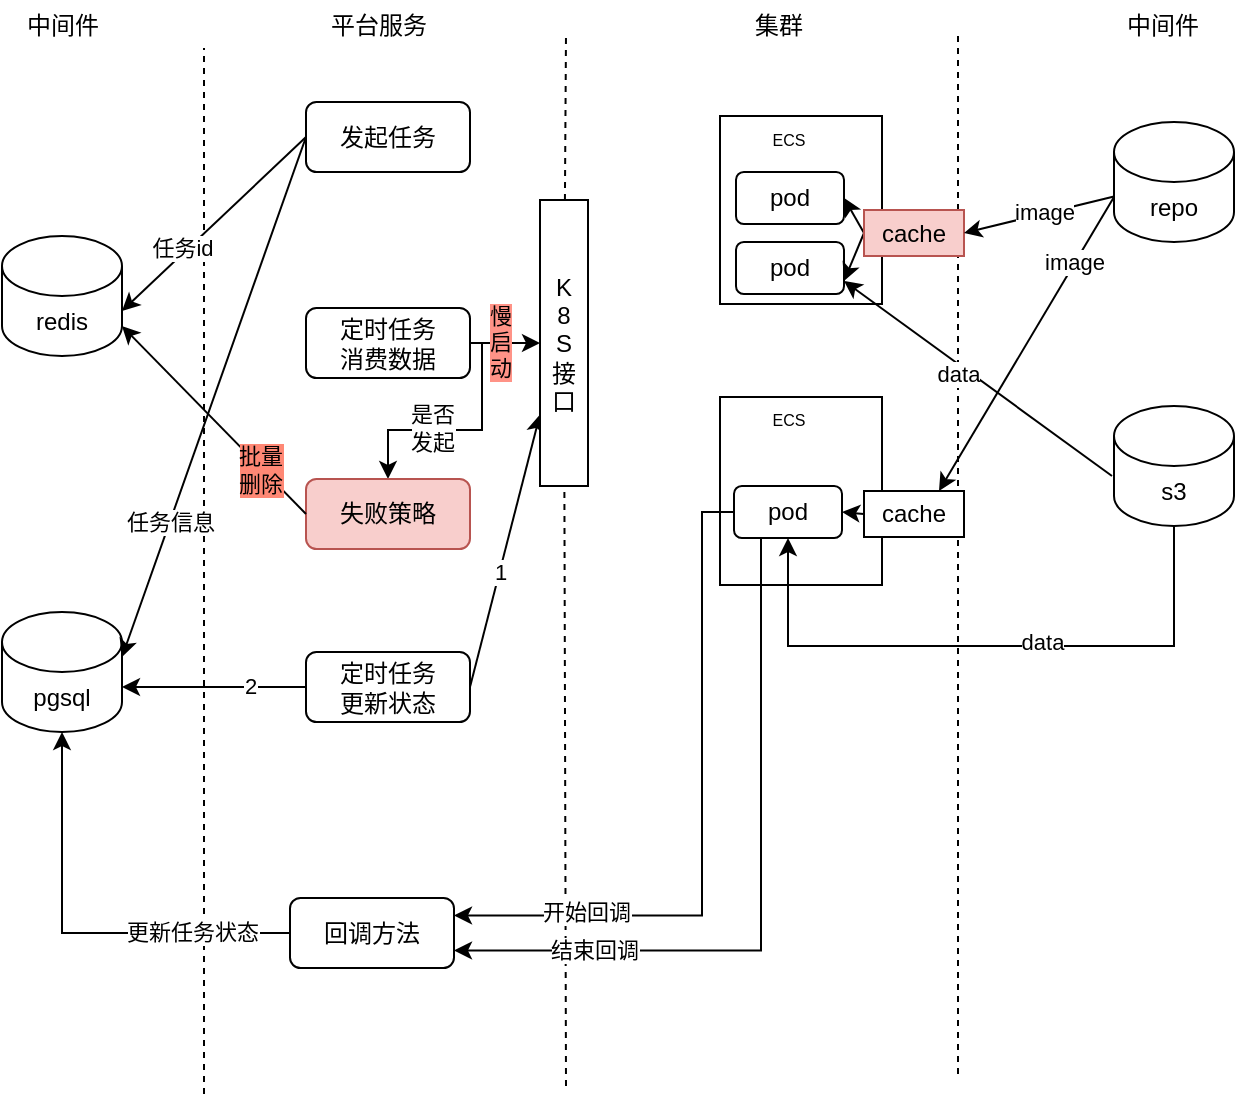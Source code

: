 <mxfile version="24.7.16">
  <diagram name="第 1 页" id="uTWK3UI2qiWhKI4fjHLp">
    <mxGraphModel dx="1912" dy="831" grid="0" gridSize="10" guides="1" tooltips="1" connect="1" arrows="1" fold="1" page="0" pageScale="1" pageWidth="827" pageHeight="1169" math="0" shadow="0">
      <root>
        <mxCell id="0" />
        <mxCell id="1" parent="0" />
        <mxCell id="VyhmnqB3cHVvN08Xzc9Z-34" value="" style="rounded=0;whiteSpace=wrap;html=1;" parent="1" vertex="1">
          <mxGeometry x="151" y="254.5" width="81" height="94" as="geometry" />
        </mxCell>
        <mxCell id="VyhmnqB3cHVvN08Xzc9Z-1" value="redis" style="shape=cylinder3;whiteSpace=wrap;html=1;boundedLbl=1;backgroundOutline=1;size=15;" parent="1" vertex="1">
          <mxGeometry x="-208" y="174" width="60" height="60" as="geometry" />
        </mxCell>
        <mxCell id="VyhmnqB3cHVvN08Xzc9Z-3" value="" style="endArrow=none;dashed=1;html=1;rounded=0;" parent="1" edge="1">
          <mxGeometry width="50" height="50" relative="1" as="geometry">
            <mxPoint x="-107" y="603" as="sourcePoint" />
            <mxPoint x="-107" y="80" as="targetPoint" />
          </mxGeometry>
        </mxCell>
        <mxCell id="VyhmnqB3cHVvN08Xzc9Z-4" value="" style="endArrow=none;dashed=1;html=1;rounded=0;" parent="1" source="VyhmnqB3cHVvN08Xzc9Z-18" edge="1">
          <mxGeometry width="50" height="50" relative="1" as="geometry">
            <mxPoint x="74" y="517" as="sourcePoint" />
            <mxPoint x="74" y="73" as="targetPoint" />
          </mxGeometry>
        </mxCell>
        <mxCell id="VyhmnqB3cHVvN08Xzc9Z-5" value="" style="endArrow=none;dashed=1;html=1;rounded=0;" parent="1" edge="1">
          <mxGeometry width="50" height="50" relative="1" as="geometry">
            <mxPoint x="270" y="593" as="sourcePoint" />
            <mxPoint x="270" y="73" as="targetPoint" />
          </mxGeometry>
        </mxCell>
        <mxCell id="VyhmnqB3cHVvN08Xzc9Z-6" value="中间件" style="text;html=1;align=center;verticalAlign=middle;resizable=0;points=[];autosize=1;strokeColor=none;fillColor=none;" parent="1" vertex="1">
          <mxGeometry x="-205" y="56" width="54" height="26" as="geometry" />
        </mxCell>
        <mxCell id="VyhmnqB3cHVvN08Xzc9Z-7" value="平台服务" style="text;html=1;align=center;verticalAlign=middle;resizable=0;points=[];autosize=1;strokeColor=none;fillColor=none;" parent="1" vertex="1">
          <mxGeometry x="-53" y="56" width="66" height="26" as="geometry" />
        </mxCell>
        <mxCell id="VyhmnqB3cHVvN08Xzc9Z-8" value="集群" style="text;html=1;align=center;verticalAlign=middle;resizable=0;points=[];autosize=1;strokeColor=none;fillColor=none;" parent="1" vertex="1">
          <mxGeometry x="159" y="56" width="42" height="26" as="geometry" />
        </mxCell>
        <mxCell id="VyhmnqB3cHVvN08Xzc9Z-9" value="中间件" style="text;html=1;align=center;verticalAlign=middle;resizable=0;points=[];autosize=1;strokeColor=none;fillColor=none;" parent="1" vertex="1">
          <mxGeometry x="345" y="56" width="54" height="26" as="geometry" />
        </mxCell>
        <mxCell id="VyhmnqB3cHVvN08Xzc9Z-10" value="发起任务" style="rounded=1;whiteSpace=wrap;html=1;" parent="1" vertex="1">
          <mxGeometry x="-56" y="107" width="82" height="35" as="geometry" />
        </mxCell>
        <mxCell id="VyhmnqB3cHVvN08Xzc9Z-11" value="pgsql" style="shape=cylinder3;whiteSpace=wrap;html=1;boundedLbl=1;backgroundOutline=1;size=15;" parent="1" vertex="1">
          <mxGeometry x="-208" y="362" width="60" height="60" as="geometry" />
        </mxCell>
        <mxCell id="VyhmnqB3cHVvN08Xzc9Z-55" style="edgeStyle=orthogonalEdgeStyle;rounded=0;orthogonalLoop=1;jettySize=auto;html=1;entryX=0;entryY=0.5;entryDx=0;entryDy=0;" parent="1" source="VyhmnqB3cHVvN08Xzc9Z-12" target="VyhmnqB3cHVvN08Xzc9Z-18" edge="1">
          <mxGeometry relative="1" as="geometry" />
        </mxCell>
        <mxCell id="VyhmnqB3cHVvN08Xzc9Z-56" value="慢&lt;div&gt;启&lt;/div&gt;&lt;div&gt;动&lt;/div&gt;" style="edgeLabel;html=1;align=center;verticalAlign=middle;resizable=0;points=[];labelBackgroundColor=#FF9387;" parent="VyhmnqB3cHVvN08Xzc9Z-55" vertex="1" connectable="0">
          <mxGeometry x="0.111" y="1" relative="1" as="geometry">
            <mxPoint as="offset" />
          </mxGeometry>
        </mxCell>
        <mxCell id="VyhmnqB3cHVvN08Xzc9Z-64" style="edgeStyle=orthogonalEdgeStyle;rounded=0;orthogonalLoop=1;jettySize=auto;html=1;" parent="1" target="VyhmnqB3cHVvN08Xzc9Z-45" edge="1">
          <mxGeometry relative="1" as="geometry">
            <mxPoint x="32" y="228" as="sourcePoint" />
            <Array as="points">
              <mxPoint x="32" y="271" />
              <mxPoint x="-15" y="271" />
            </Array>
          </mxGeometry>
        </mxCell>
        <mxCell id="VyhmnqB3cHVvN08Xzc9Z-65" value="是否&lt;div&gt;发起&lt;/div&gt;" style="edgeLabel;html=1;align=center;verticalAlign=middle;resizable=0;points=[];" parent="VyhmnqB3cHVvN08Xzc9Z-64" vertex="1" connectable="0">
          <mxGeometry x="0.31" y="2" relative="1" as="geometry">
            <mxPoint x="7" y="-3" as="offset" />
          </mxGeometry>
        </mxCell>
        <mxCell id="VyhmnqB3cHVvN08Xzc9Z-12" value="定时任务&lt;div&gt;消费数据&lt;/div&gt;" style="rounded=1;whiteSpace=wrap;html=1;" parent="1" vertex="1">
          <mxGeometry x="-56" y="210" width="82" height="35" as="geometry" />
        </mxCell>
        <mxCell id="VyhmnqB3cHVvN08Xzc9Z-57" style="rounded=0;orthogonalLoop=1;jettySize=auto;html=1;entryX=0;entryY=0.75;entryDx=0;entryDy=0;exitX=1;exitY=0.5;exitDx=0;exitDy=0;" parent="1" source="VyhmnqB3cHVvN08Xzc9Z-13" target="VyhmnqB3cHVvN08Xzc9Z-18" edge="1">
          <mxGeometry relative="1" as="geometry" />
        </mxCell>
        <mxCell id="VyhmnqB3cHVvN08Xzc9Z-58" value="1" style="edgeLabel;html=1;align=center;verticalAlign=middle;resizable=0;points=[];" parent="VyhmnqB3cHVvN08Xzc9Z-57" vertex="1" connectable="0">
          <mxGeometry x="-0.157" relative="1" as="geometry">
            <mxPoint as="offset" />
          </mxGeometry>
        </mxCell>
        <mxCell id="VyhmnqB3cHVvN08Xzc9Z-13" value="定时任务&lt;div&gt;更新状态&lt;/div&gt;" style="rounded=1;whiteSpace=wrap;html=1;" parent="1" vertex="1">
          <mxGeometry x="-56" y="382" width="82" height="35" as="geometry" />
        </mxCell>
        <mxCell id="VyhmnqB3cHVvN08Xzc9Z-14" style="rounded=0;orthogonalLoop=1;jettySize=auto;html=1;entryX=1;entryY=0;entryDx=0;entryDy=22.5;entryPerimeter=0;exitX=0;exitY=0.5;exitDx=0;exitDy=0;" parent="1" source="VyhmnqB3cHVvN08Xzc9Z-10" target="VyhmnqB3cHVvN08Xzc9Z-11" edge="1">
          <mxGeometry relative="1" as="geometry" />
        </mxCell>
        <mxCell id="VyhmnqB3cHVvN08Xzc9Z-17" value="任务信息" style="edgeLabel;html=1;align=center;verticalAlign=middle;resizable=0;points=[];" parent="VyhmnqB3cHVvN08Xzc9Z-14" vertex="1" connectable="0">
          <mxGeometry x="0.477" relative="1" as="geometry">
            <mxPoint as="offset" />
          </mxGeometry>
        </mxCell>
        <mxCell id="VyhmnqB3cHVvN08Xzc9Z-15" style="rounded=0;orthogonalLoop=1;jettySize=auto;html=1;entryX=1;entryY=0;entryDx=0;entryDy=37.5;entryPerimeter=0;exitX=0;exitY=0.5;exitDx=0;exitDy=0;" parent="1" source="VyhmnqB3cHVvN08Xzc9Z-10" target="VyhmnqB3cHVvN08Xzc9Z-1" edge="1">
          <mxGeometry relative="1" as="geometry" />
        </mxCell>
        <mxCell id="VyhmnqB3cHVvN08Xzc9Z-16" value="任务id" style="edgeLabel;html=1;align=center;verticalAlign=middle;resizable=0;points=[];" parent="VyhmnqB3cHVvN08Xzc9Z-15" vertex="1" connectable="0">
          <mxGeometry x="0.321" y="-3" relative="1" as="geometry">
            <mxPoint as="offset" />
          </mxGeometry>
        </mxCell>
        <mxCell id="VyhmnqB3cHVvN08Xzc9Z-19" value="" style="endArrow=none;dashed=1;html=1;rounded=0;" parent="1" target="VyhmnqB3cHVvN08Xzc9Z-18" edge="1">
          <mxGeometry width="50" height="50" relative="1" as="geometry">
            <mxPoint x="74" y="599" as="sourcePoint" />
            <mxPoint x="74" y="73" as="targetPoint" />
          </mxGeometry>
        </mxCell>
        <mxCell id="VyhmnqB3cHVvN08Xzc9Z-18" value="K&lt;div&gt;8&lt;/div&gt;&lt;div&gt;S&lt;/div&gt;&lt;div&gt;接口&lt;/div&gt;" style="rounded=0;whiteSpace=wrap;html=1;" parent="1" vertex="1">
          <mxGeometry x="61" y="156" width="24" height="143" as="geometry" />
        </mxCell>
        <mxCell id="VyhmnqB3cHVvN08Xzc9Z-20" value="" style="rounded=0;whiteSpace=wrap;html=1;" parent="1" vertex="1">
          <mxGeometry x="151" y="114" width="81" height="94" as="geometry" />
        </mxCell>
        <mxCell id="VyhmnqB3cHVvN08Xzc9Z-21" value="pod" style="rounded=1;whiteSpace=wrap;html=1;" parent="1" vertex="1">
          <mxGeometry x="159" y="142" width="54" height="26" as="geometry" />
        </mxCell>
        <mxCell id="VyhmnqB3cHVvN08Xzc9Z-22" value="pod" style="rounded=1;whiteSpace=wrap;html=1;" parent="1" vertex="1">
          <mxGeometry x="159" y="177" width="54" height="26" as="geometry" />
        </mxCell>
        <mxCell id="VyhmnqB3cHVvN08Xzc9Z-23" value="&lt;font style=&quot;font-size: 8px;&quot;&gt;ECS&lt;/font&gt;" style="text;html=1;align=center;verticalAlign=middle;resizable=0;points=[];autosize=1;strokeColor=none;fillColor=none;" parent="1" vertex="1">
          <mxGeometry x="168" y="111.5" width="34" height="26" as="geometry" />
        </mxCell>
        <mxCell id="VyhmnqB3cHVvN08Xzc9Z-25" style="rounded=0;orthogonalLoop=1;jettySize=auto;html=1;entryX=1;entryY=0.5;entryDx=0;entryDy=0;exitX=0;exitY=0.5;exitDx=0;exitDy=0;" parent="1" source="VyhmnqB3cHVvN08Xzc9Z-24" target="VyhmnqB3cHVvN08Xzc9Z-21" edge="1">
          <mxGeometry relative="1" as="geometry" />
        </mxCell>
        <mxCell id="VyhmnqB3cHVvN08Xzc9Z-26" style="rounded=0;orthogonalLoop=1;jettySize=auto;html=1;exitX=0;exitY=0.5;exitDx=0;exitDy=0;entryX=1;entryY=0.75;entryDx=0;entryDy=0;" parent="1" source="VyhmnqB3cHVvN08Xzc9Z-24" target="VyhmnqB3cHVvN08Xzc9Z-22" edge="1">
          <mxGeometry relative="1" as="geometry" />
        </mxCell>
        <mxCell id="VyhmnqB3cHVvN08Xzc9Z-24" value="cache" style="rounded=0;whiteSpace=wrap;html=1;fillColor=#f8cecc;strokeColor=#b85450;" parent="1" vertex="1">
          <mxGeometry x="223" y="161" width="50" height="23" as="geometry" />
        </mxCell>
        <mxCell id="VyhmnqB3cHVvN08Xzc9Z-29" style="rounded=0;orthogonalLoop=1;jettySize=auto;html=1;entryX=1;entryY=0.5;entryDx=0;entryDy=0;" parent="1" source="VyhmnqB3cHVvN08Xzc9Z-27" target="VyhmnqB3cHVvN08Xzc9Z-24" edge="1">
          <mxGeometry relative="1" as="geometry" />
        </mxCell>
        <mxCell id="VyhmnqB3cHVvN08Xzc9Z-30" value="image" style="edgeLabel;html=1;align=center;verticalAlign=middle;resizable=0;points=[];" parent="VyhmnqB3cHVvN08Xzc9Z-29" vertex="1" connectable="0">
          <mxGeometry x="-0.049" y="-1" relative="1" as="geometry">
            <mxPoint as="offset" />
          </mxGeometry>
        </mxCell>
        <mxCell id="VyhmnqB3cHVvN08Xzc9Z-41" style="rounded=0;orthogonalLoop=1;jettySize=auto;html=1;entryX=0.75;entryY=0;entryDx=0;entryDy=0;exitX=0;exitY=0;exitDx=0;exitDy=37.5;exitPerimeter=0;" parent="1" source="VyhmnqB3cHVvN08Xzc9Z-27" target="VyhmnqB3cHVvN08Xzc9Z-40" edge="1">
          <mxGeometry relative="1" as="geometry" />
        </mxCell>
        <mxCell id="VyhmnqB3cHVvN08Xzc9Z-42" value="image" style="edgeLabel;html=1;align=center;verticalAlign=middle;resizable=0;points=[];" parent="VyhmnqB3cHVvN08Xzc9Z-41" vertex="1" connectable="0">
          <mxGeometry x="-0.547" y="-1" relative="1" as="geometry">
            <mxPoint as="offset" />
          </mxGeometry>
        </mxCell>
        <mxCell id="VyhmnqB3cHVvN08Xzc9Z-27" value="repo" style="shape=cylinder3;whiteSpace=wrap;html=1;boundedLbl=1;backgroundOutline=1;size=15;" parent="1" vertex="1">
          <mxGeometry x="348" y="117" width="60" height="60" as="geometry" />
        </mxCell>
        <mxCell id="VyhmnqB3cHVvN08Xzc9Z-31" style="rounded=0;orthogonalLoop=1;jettySize=auto;html=1;entryX=1;entryY=0.75;entryDx=0;entryDy=0;" parent="1" target="VyhmnqB3cHVvN08Xzc9Z-22" edge="1">
          <mxGeometry relative="1" as="geometry">
            <mxPoint x="347" y="294" as="sourcePoint" />
          </mxGeometry>
        </mxCell>
        <mxCell id="VyhmnqB3cHVvN08Xzc9Z-33" value="data" style="edgeLabel;html=1;align=center;verticalAlign=middle;resizable=0;points=[];" parent="VyhmnqB3cHVvN08Xzc9Z-31" vertex="1" connectable="0">
          <mxGeometry x="-0.4" y="-1" relative="1" as="geometry">
            <mxPoint x="-38" y="-21" as="offset" />
          </mxGeometry>
        </mxCell>
        <mxCell id="VyhmnqB3cHVvN08Xzc9Z-43" style="edgeStyle=orthogonalEdgeStyle;rounded=0;orthogonalLoop=1;jettySize=auto;html=1;entryX=0.5;entryY=1;entryDx=0;entryDy=0;" parent="1" source="VyhmnqB3cHVvN08Xzc9Z-28" target="VyhmnqB3cHVvN08Xzc9Z-35" edge="1">
          <mxGeometry relative="1" as="geometry">
            <Array as="points">
              <mxPoint x="378" y="379" />
              <mxPoint x="185" y="379" />
            </Array>
          </mxGeometry>
        </mxCell>
        <mxCell id="VyhmnqB3cHVvN08Xzc9Z-44" value="data" style="edgeLabel;html=1;align=center;verticalAlign=middle;resizable=0;points=[];" parent="VyhmnqB3cHVvN08Xzc9Z-43" vertex="1" connectable="0">
          <mxGeometry x="-0.179" y="-2" relative="1" as="geometry">
            <mxPoint as="offset" />
          </mxGeometry>
        </mxCell>
        <mxCell id="VyhmnqB3cHVvN08Xzc9Z-28" value="s3" style="shape=cylinder3;whiteSpace=wrap;html=1;boundedLbl=1;backgroundOutline=1;size=15;" parent="1" vertex="1">
          <mxGeometry x="348" y="259" width="60" height="60" as="geometry" />
        </mxCell>
        <mxCell id="VyhmnqB3cHVvN08Xzc9Z-47" style="edgeStyle=orthogonalEdgeStyle;rounded=0;orthogonalLoop=1;jettySize=auto;html=1;entryX=1;entryY=0.25;entryDx=0;entryDy=0;" parent="1" source="VyhmnqB3cHVvN08Xzc9Z-35" target="VyhmnqB3cHVvN08Xzc9Z-46" edge="1">
          <mxGeometry relative="1" as="geometry">
            <Array as="points">
              <mxPoint x="142" y="312" />
              <mxPoint x="142" y="514" />
            </Array>
          </mxGeometry>
        </mxCell>
        <mxCell id="VyhmnqB3cHVvN08Xzc9Z-51" value="开始回调" style="edgeLabel;html=1;align=center;verticalAlign=middle;resizable=0;points=[];" parent="VyhmnqB3cHVvN08Xzc9Z-47" vertex="1" connectable="0">
          <mxGeometry x="0.614" y="-2" relative="1" as="geometry">
            <mxPoint as="offset" />
          </mxGeometry>
        </mxCell>
        <mxCell id="VyhmnqB3cHVvN08Xzc9Z-50" style="edgeStyle=orthogonalEdgeStyle;rounded=0;orthogonalLoop=1;jettySize=auto;html=1;exitX=0.25;exitY=1;exitDx=0;exitDy=0;entryX=1;entryY=0.75;entryDx=0;entryDy=0;" parent="1" source="VyhmnqB3cHVvN08Xzc9Z-35" target="VyhmnqB3cHVvN08Xzc9Z-46" edge="1">
          <mxGeometry relative="1" as="geometry" />
        </mxCell>
        <mxCell id="VyhmnqB3cHVvN08Xzc9Z-52" value="结束回调" style="edgeLabel;html=1;align=center;verticalAlign=middle;resizable=0;points=[];" parent="VyhmnqB3cHVvN08Xzc9Z-50" vertex="1" connectable="0">
          <mxGeometry x="0.611" y="-1" relative="1" as="geometry">
            <mxPoint as="offset" />
          </mxGeometry>
        </mxCell>
        <mxCell id="VyhmnqB3cHVvN08Xzc9Z-35" value="pod" style="rounded=1;whiteSpace=wrap;html=1;" parent="1" vertex="1">
          <mxGeometry x="158" y="299" width="54" height="26" as="geometry" />
        </mxCell>
        <mxCell id="VyhmnqB3cHVvN08Xzc9Z-37" value="&lt;font style=&quot;font-size: 8px;&quot;&gt;ECS&lt;/font&gt;" style="text;html=1;align=center;verticalAlign=middle;resizable=0;points=[];autosize=1;strokeColor=none;fillColor=none;" parent="1" vertex="1">
          <mxGeometry x="168" y="252" width="34" height="26" as="geometry" />
        </mxCell>
        <mxCell id="VyhmnqB3cHVvN08Xzc9Z-38" style="rounded=0;orthogonalLoop=1;jettySize=auto;html=1;entryX=1;entryY=0.5;entryDx=0;entryDy=0;exitX=0;exitY=0.5;exitDx=0;exitDy=0;" parent="1" source="VyhmnqB3cHVvN08Xzc9Z-40" target="VyhmnqB3cHVvN08Xzc9Z-35" edge="1">
          <mxGeometry relative="1" as="geometry" />
        </mxCell>
        <mxCell id="VyhmnqB3cHVvN08Xzc9Z-40" value="cache" style="rounded=0;whiteSpace=wrap;html=1;" parent="1" vertex="1">
          <mxGeometry x="223" y="301.5" width="50" height="23" as="geometry" />
        </mxCell>
        <mxCell id="VyhmnqB3cHVvN08Xzc9Z-45" value="失败策略" style="rounded=1;whiteSpace=wrap;html=1;fillColor=#f8cecc;strokeColor=#b85450;" parent="1" vertex="1">
          <mxGeometry x="-56" y="295.5" width="82" height="35" as="geometry" />
        </mxCell>
        <mxCell id="VyhmnqB3cHVvN08Xzc9Z-46" value="回调方法" style="rounded=1;whiteSpace=wrap;html=1;" parent="1" vertex="1">
          <mxGeometry x="-64" y="505" width="82" height="35" as="geometry" />
        </mxCell>
        <mxCell id="VyhmnqB3cHVvN08Xzc9Z-53" style="edgeStyle=orthogonalEdgeStyle;rounded=0;orthogonalLoop=1;jettySize=auto;html=1;entryX=0.5;entryY=1;entryDx=0;entryDy=0;entryPerimeter=0;" parent="1" source="VyhmnqB3cHVvN08Xzc9Z-46" target="VyhmnqB3cHVvN08Xzc9Z-11" edge="1">
          <mxGeometry relative="1" as="geometry" />
        </mxCell>
        <mxCell id="VyhmnqB3cHVvN08Xzc9Z-54" value="更新任务状态" style="edgeLabel;html=1;align=center;verticalAlign=middle;resizable=0;points=[];" parent="VyhmnqB3cHVvN08Xzc9Z-53" vertex="1" connectable="0">
          <mxGeometry x="-0.538" y="-1" relative="1" as="geometry">
            <mxPoint as="offset" />
          </mxGeometry>
        </mxCell>
        <mxCell id="VyhmnqB3cHVvN08Xzc9Z-59" style="edgeStyle=orthogonalEdgeStyle;rounded=0;orthogonalLoop=1;jettySize=auto;html=1;entryX=1;entryY=0;entryDx=0;entryDy=37.5;entryPerimeter=0;" parent="1" source="VyhmnqB3cHVvN08Xzc9Z-13" target="VyhmnqB3cHVvN08Xzc9Z-11" edge="1">
          <mxGeometry relative="1" as="geometry" />
        </mxCell>
        <mxCell id="VyhmnqB3cHVvN08Xzc9Z-60" value="2" style="edgeLabel;html=1;align=center;verticalAlign=middle;resizable=0;points=[];" parent="VyhmnqB3cHVvN08Xzc9Z-59" vertex="1" connectable="0">
          <mxGeometry x="-0.103" y="-2" relative="1" as="geometry">
            <mxPoint x="13" y="1" as="offset" />
          </mxGeometry>
        </mxCell>
        <mxCell id="VyhmnqB3cHVvN08Xzc9Z-68" style="rounded=0;orthogonalLoop=1;jettySize=auto;html=1;entryX=1;entryY=1;entryDx=0;entryDy=-15;entryPerimeter=0;exitX=0;exitY=0.5;exitDx=0;exitDy=0;" parent="1" source="VyhmnqB3cHVvN08Xzc9Z-45" target="VyhmnqB3cHVvN08Xzc9Z-1" edge="1">
          <mxGeometry relative="1" as="geometry" />
        </mxCell>
        <mxCell id="VyhmnqB3cHVvN08Xzc9Z-70" value="批量&lt;div&gt;删除&lt;/div&gt;" style="edgeLabel;html=1;align=center;verticalAlign=middle;resizable=0;points=[];labelBackgroundColor=#FF8875;" parent="VyhmnqB3cHVvN08Xzc9Z-68" vertex="1" connectable="0">
          <mxGeometry x="-0.512" y="1" relative="1" as="geometry">
            <mxPoint as="offset" />
          </mxGeometry>
        </mxCell>
      </root>
    </mxGraphModel>
  </diagram>
</mxfile>
